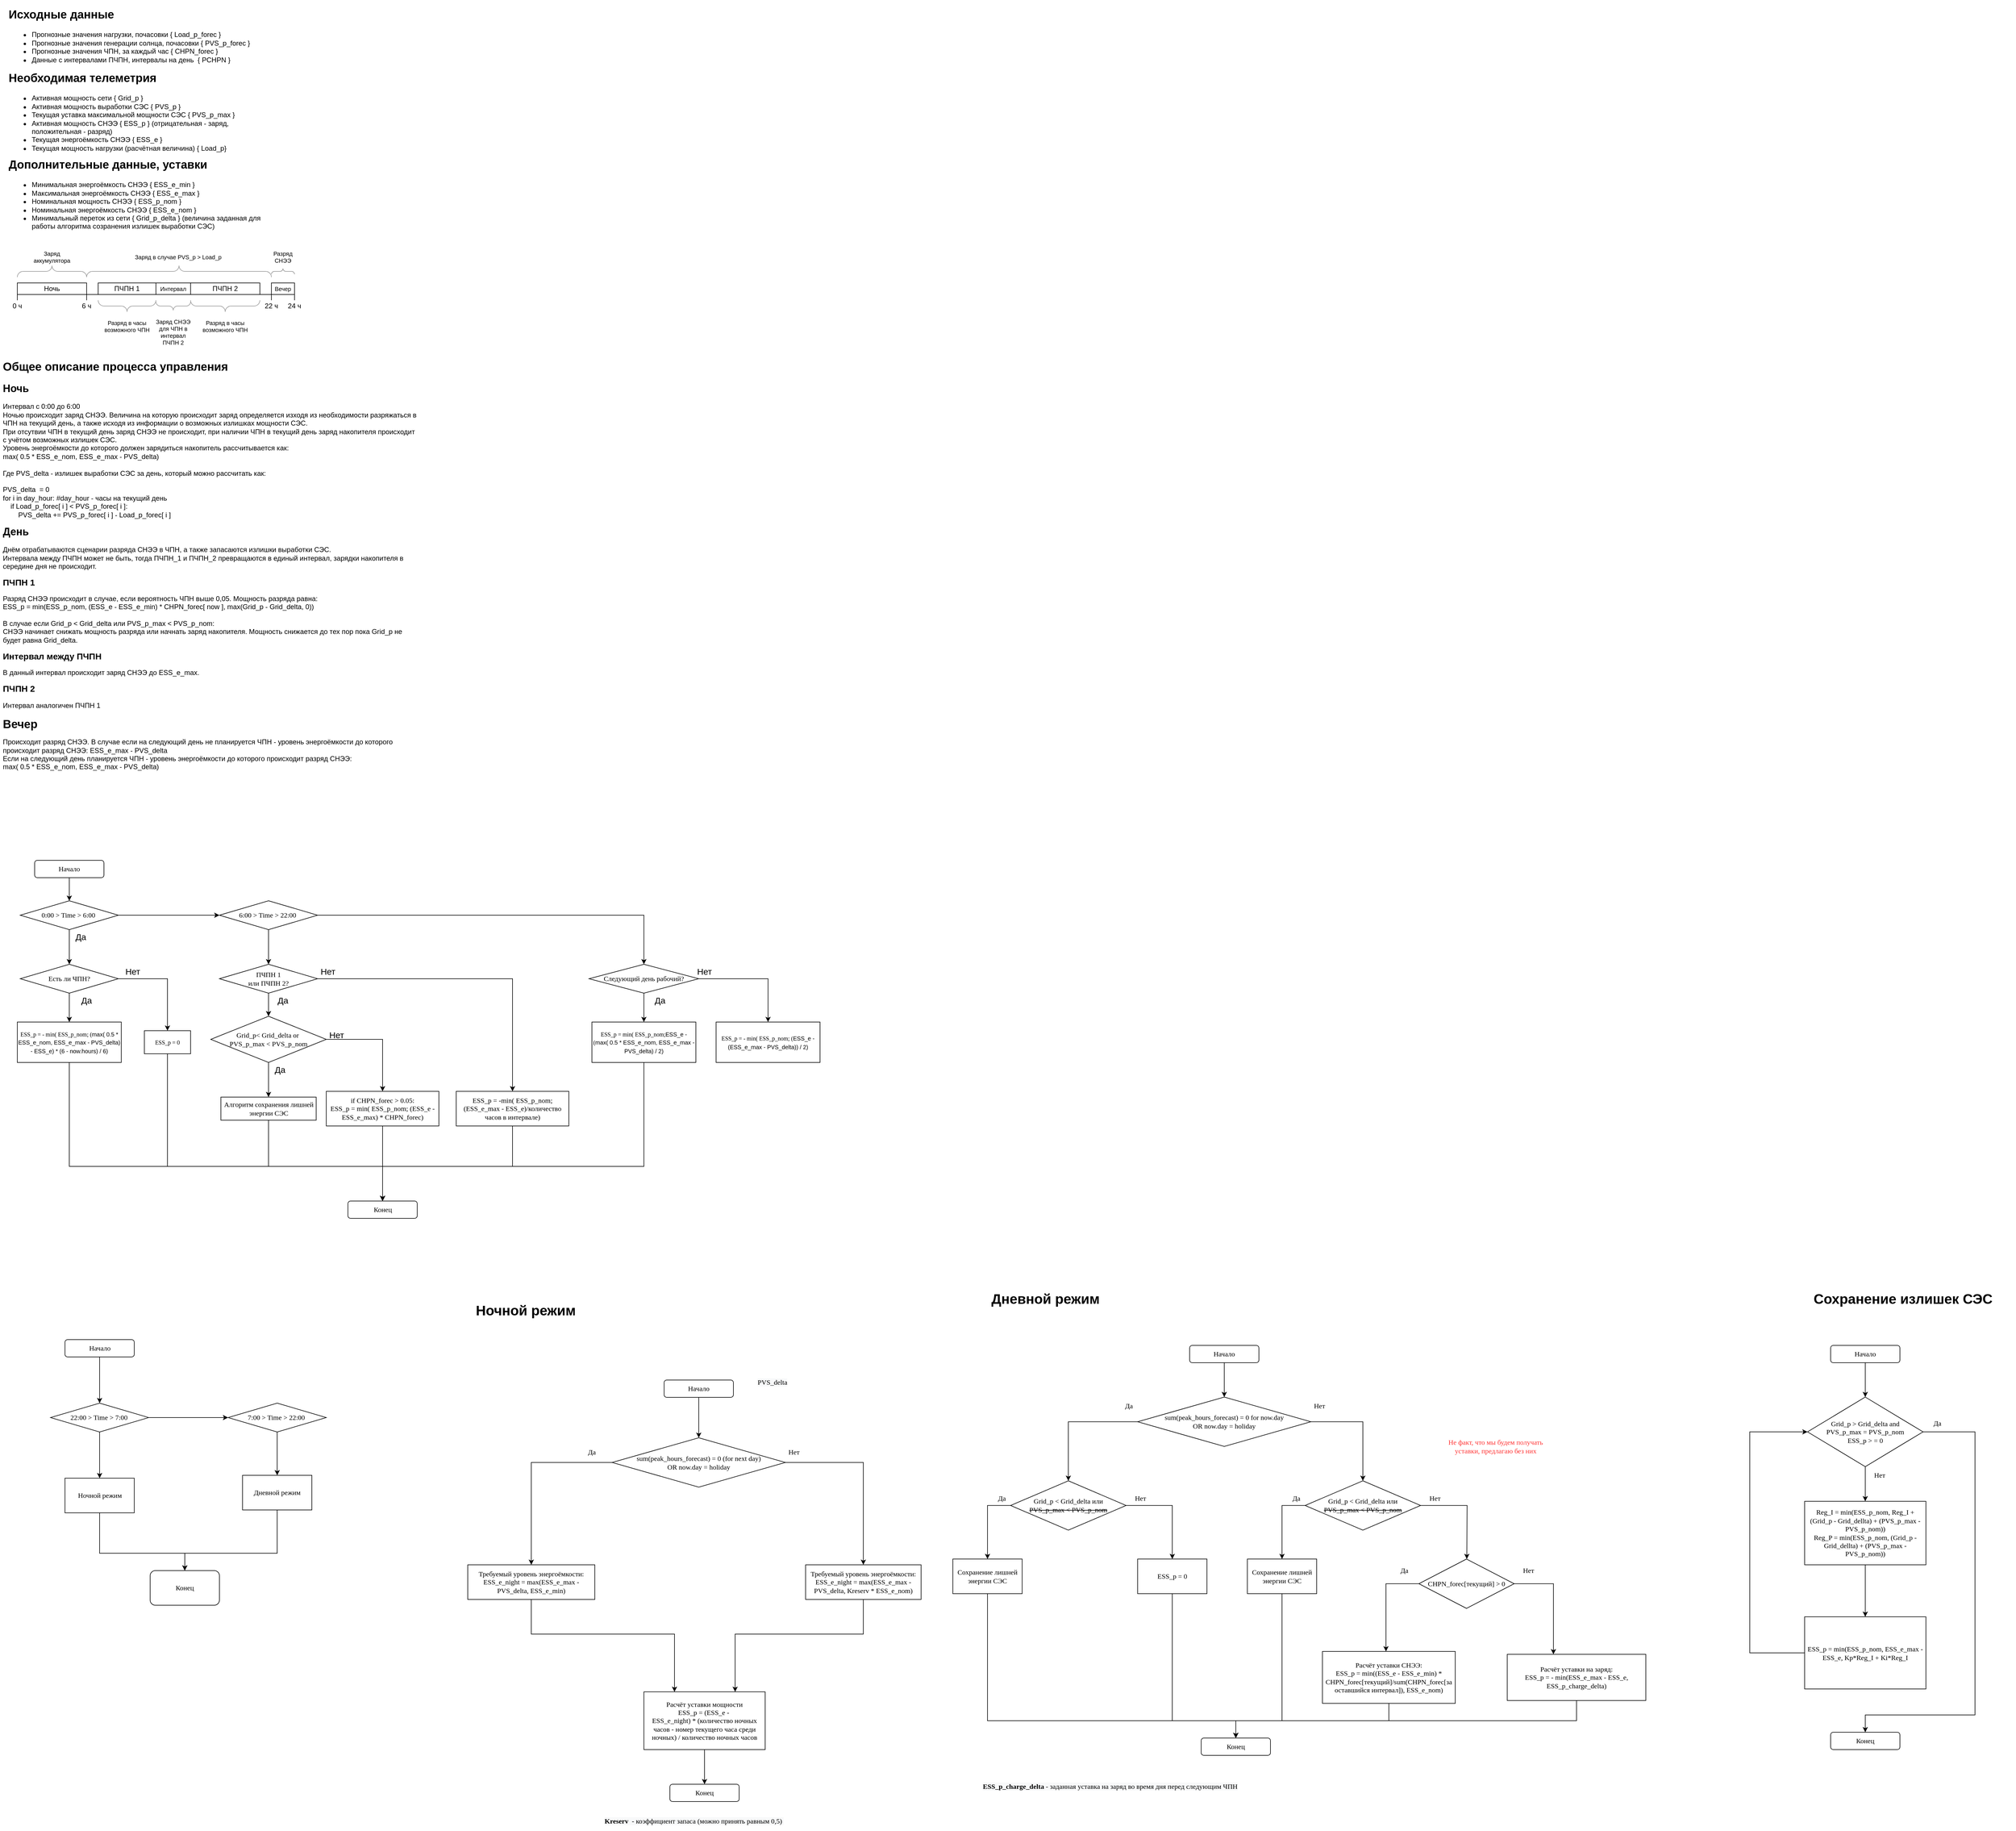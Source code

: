 <mxfile version="18.0.2" type="github">
  <diagram id="1Huut0r_RO8K0pzw-l-r" name="Page-1">
    <mxGraphModel dx="2844" dy="1410" grid="1" gridSize="10" guides="1" tooltips="1" connect="1" arrows="1" fold="1" page="1" pageScale="1" pageWidth="850" pageHeight="1100" math="0" shadow="0">
      <root>
        <mxCell id="0" />
        <mxCell id="1" parent="0" />
        <mxCell id="PrErrTt0o9ltIrJQnfnP-1" value="" style="endArrow=none;html=1;rounded=0;" parent="1" edge="1">
          <mxGeometry width="50" height="50" relative="1" as="geometry">
            <mxPoint x="100" y="540" as="sourcePoint" />
            <mxPoint x="580" y="540" as="targetPoint" />
          </mxGeometry>
        </mxCell>
        <mxCell id="PrErrTt0o9ltIrJQnfnP-2" value="" style="endArrow=none;html=1;rounded=0;" parent="1" edge="1">
          <mxGeometry width="50" height="50" relative="1" as="geometry">
            <mxPoint x="100" y="550" as="sourcePoint" />
            <mxPoint x="100" y="530" as="targetPoint" />
          </mxGeometry>
        </mxCell>
        <mxCell id="PrErrTt0o9ltIrJQnfnP-7" value="" style="endArrow=none;html=1;rounded=0;" parent="1" edge="1">
          <mxGeometry width="50" height="50" relative="1" as="geometry">
            <mxPoint x="580" y="550" as="sourcePoint" />
            <mxPoint x="580" y="530" as="targetPoint" />
          </mxGeometry>
        </mxCell>
        <mxCell id="PrErrTt0o9ltIrJQnfnP-8" value="Ночь" style="rounded=0;whiteSpace=wrap;html=1;" parent="1" vertex="1">
          <mxGeometry x="100" y="520" width="120" height="20" as="geometry" />
        </mxCell>
        <mxCell id="PrErrTt0o9ltIrJQnfnP-9" value="ПЧПН 1" style="rounded=0;whiteSpace=wrap;html=1;" parent="1" vertex="1">
          <mxGeometry x="240" y="520" width="100" height="20" as="geometry" />
        </mxCell>
        <mxCell id="PrErrTt0o9ltIrJQnfnP-10" value="&lt;font style=&quot;font-size: 10px&quot;&gt;Интервал&lt;/font&gt;" style="rounded=0;whiteSpace=wrap;html=1;" parent="1" vertex="1">
          <mxGeometry x="340" y="520" width="60" height="20" as="geometry" />
        </mxCell>
        <mxCell id="PrErrTt0o9ltIrJQnfnP-11" value="&lt;font style=&quot;font-size: 10px&quot;&gt;Вечер&lt;/font&gt;" style="rounded=0;whiteSpace=wrap;html=1;" parent="1" vertex="1">
          <mxGeometry x="540" y="520" width="40" height="20" as="geometry" />
        </mxCell>
        <mxCell id="PrErrTt0o9ltIrJQnfnP-12" value="ПЧПН 2" style="rounded=0;whiteSpace=wrap;html=1;" parent="1" vertex="1">
          <mxGeometry x="400" y="520" width="120" height="20" as="geometry" />
        </mxCell>
        <mxCell id="PrErrTt0o9ltIrJQnfnP-14" value="" style="endArrow=none;html=1;rounded=0;entryX=1;entryY=0;entryDx=0;entryDy=0;" parent="1" target="PrErrTt0o9ltIrJQnfnP-8" edge="1">
          <mxGeometry width="50" height="50" relative="1" as="geometry">
            <mxPoint x="220" y="550" as="sourcePoint" />
            <mxPoint x="250" y="540" as="targetPoint" />
          </mxGeometry>
        </mxCell>
        <mxCell id="PrErrTt0o9ltIrJQnfnP-16" value="" style="endArrow=none;html=1;rounded=0;entryX=0;entryY=0;entryDx=0;entryDy=0;" parent="1" target="PrErrTt0o9ltIrJQnfnP-11" edge="1">
          <mxGeometry width="50" height="50" relative="1" as="geometry">
            <mxPoint x="540" y="550" as="sourcePoint" />
            <mxPoint x="570" y="540" as="targetPoint" />
          </mxGeometry>
        </mxCell>
        <mxCell id="PrErrTt0o9ltIrJQnfnP-17" value="0 ч" style="text;html=1;strokeColor=none;fillColor=none;align=center;verticalAlign=middle;whiteSpace=wrap;rounded=0;" parent="1" vertex="1">
          <mxGeometry x="90" y="550" width="20" height="20" as="geometry" />
        </mxCell>
        <mxCell id="PrErrTt0o9ltIrJQnfnP-18" value="6 ч" style="text;html=1;strokeColor=none;fillColor=none;align=center;verticalAlign=middle;whiteSpace=wrap;rounded=0;" parent="1" vertex="1">
          <mxGeometry x="210" y="550" width="20" height="20" as="geometry" />
        </mxCell>
        <mxCell id="PrErrTt0o9ltIrJQnfnP-19" value="22 ч" style="text;html=1;strokeColor=none;fillColor=none;align=center;verticalAlign=middle;whiteSpace=wrap;rounded=0;" parent="1" vertex="1">
          <mxGeometry x="520" y="550" width="40" height="20" as="geometry" />
        </mxCell>
        <mxCell id="PrErrTt0o9ltIrJQnfnP-20" value="24 ч" style="text;html=1;strokeColor=none;fillColor=none;align=center;verticalAlign=middle;whiteSpace=wrap;rounded=0;" parent="1" vertex="1">
          <mxGeometry x="560" y="550" width="40" height="20" as="geometry" />
        </mxCell>
        <mxCell id="PrErrTt0o9ltIrJQnfnP-24" value="" style="verticalLabelPosition=bottom;shadow=0;dashed=0;align=center;html=1;verticalAlign=top;strokeWidth=1;shape=mxgraph.mockup.markup.curlyBrace;strokeColor=#999999;fontSize=10;" parent="1" vertex="1">
          <mxGeometry x="100" y="490" width="120" height="20" as="geometry" />
        </mxCell>
        <mxCell id="PrErrTt0o9ltIrJQnfnP-25" value="" style="verticalLabelPosition=bottom;shadow=0;dashed=0;align=center;html=1;verticalAlign=top;strokeWidth=1;shape=mxgraph.mockup.markup.curlyBrace;strokeColor=#999999;fontSize=10;" parent="1" vertex="1">
          <mxGeometry x="220" y="490" width="320" height="20" as="geometry" />
        </mxCell>
        <mxCell id="PrErrTt0o9ltIrJQnfnP-26" value="" style="verticalLabelPosition=bottom;shadow=0;dashed=0;align=center;html=1;verticalAlign=top;strokeWidth=1;shape=mxgraph.mockup.markup.curlyBrace;strokeColor=#999999;fontSize=10;" parent="1" vertex="1">
          <mxGeometry x="540" y="490" width="40" height="20" as="geometry" />
        </mxCell>
        <mxCell id="PrErrTt0o9ltIrJQnfnP-27" value="" style="verticalLabelPosition=bottom;shadow=0;dashed=0;align=center;html=1;verticalAlign=top;strokeWidth=1;shape=mxgraph.mockup.markup.curlyBrace;strokeColor=#999999;fontSize=10;rotation=-180;" parent="1" vertex="1">
          <mxGeometry x="240" y="550" width="100" height="20" as="geometry" />
        </mxCell>
        <mxCell id="PrErrTt0o9ltIrJQnfnP-28" value="" style="verticalLabelPosition=bottom;shadow=0;dashed=0;align=center;html=1;verticalAlign=top;strokeWidth=1;shape=mxgraph.mockup.markup.curlyBrace;strokeColor=#999999;fontSize=10;rotation=-180;" parent="1" vertex="1">
          <mxGeometry x="340" y="550" width="60" height="20" as="geometry" />
        </mxCell>
        <mxCell id="PrErrTt0o9ltIrJQnfnP-29" value="" style="verticalLabelPosition=bottom;shadow=0;dashed=0;align=center;html=1;verticalAlign=top;strokeWidth=1;shape=mxgraph.mockup.markup.curlyBrace;strokeColor=#999999;fontSize=10;rotation=-180;" parent="1" vertex="1">
          <mxGeometry x="400" y="550" width="120" height="20" as="geometry" />
        </mxCell>
        <mxCell id="PrErrTt0o9ltIrJQnfnP-30" value="Заряд аккумулятора" style="text;html=1;strokeColor=none;fillColor=none;align=center;verticalAlign=middle;whiteSpace=wrap;rounded=0;fontSize=10;" parent="1" vertex="1">
          <mxGeometry x="130" y="460" width="60" height="30" as="geometry" />
        </mxCell>
        <mxCell id="PrErrTt0o9ltIrJQnfnP-31" value="Заряд в случае PVS_p &amp;gt; Load_p&amp;nbsp;" style="text;html=1;strokeColor=none;fillColor=none;align=center;verticalAlign=middle;whiteSpace=wrap;rounded=0;fontSize=10;" parent="1" vertex="1">
          <mxGeometry x="280" y="460" width="200" height="30" as="geometry" />
        </mxCell>
        <mxCell id="PrErrTt0o9ltIrJQnfnP-32" value="Разряд СНЭЭ" style="text;html=1;strokeColor=none;fillColor=none;align=center;verticalAlign=middle;whiteSpace=wrap;rounded=0;fontSize=10;" parent="1" vertex="1">
          <mxGeometry x="530" y="460" width="60" height="30" as="geometry" />
        </mxCell>
        <mxCell id="PrErrTt0o9ltIrJQnfnP-33" value="Разряд в часы возможного ЧПН" style="text;html=1;strokeColor=none;fillColor=none;align=center;verticalAlign=middle;whiteSpace=wrap;rounded=0;fontSize=10;" parent="1" vertex="1">
          <mxGeometry x="245" y="580" width="90" height="30" as="geometry" />
        </mxCell>
        <mxCell id="PrErrTt0o9ltIrJQnfnP-34" value="Заряд СНЭЭ для ЧПН в интервал ПЧПН 2" style="text;html=1;strokeColor=none;fillColor=none;align=center;verticalAlign=middle;whiteSpace=wrap;rounded=0;fontSize=10;" parent="1" vertex="1">
          <mxGeometry x="335" y="590" width="70" height="30" as="geometry" />
        </mxCell>
        <mxCell id="PrErrTt0o9ltIrJQnfnP-35" value="Разряд в часы возможного ЧПН" style="text;html=1;strokeColor=none;fillColor=none;align=center;verticalAlign=middle;whiteSpace=wrap;rounded=0;fontSize=10;" parent="1" vertex="1">
          <mxGeometry x="415" y="580" width="90" height="30" as="geometry" />
        </mxCell>
        <mxCell id="PrErrTt0o9ltIrJQnfnP-53" value="" style="edgeStyle=orthogonalEdgeStyle;rounded=0;orthogonalLoop=1;jettySize=auto;html=1;fontSize=20;" parent="1" source="PrErrTt0o9ltIrJQnfnP-36" target="PrErrTt0o9ltIrJQnfnP-51" edge="1">
          <mxGeometry relative="1" as="geometry" />
        </mxCell>
        <mxCell id="PrErrTt0o9ltIrJQnfnP-36" value="Начало" style="rounded=1;whiteSpace=wrap;html=1;fontFamily=Times New Roman;" parent="1" vertex="1">
          <mxGeometry x="130" y="1520" width="120" height="30" as="geometry" />
        </mxCell>
        <mxCell id="PrErrTt0o9ltIrJQnfnP-37" value="&lt;h1&gt;Исходные данные&lt;/h1&gt;&lt;p style=&quot;font-size: 16px&quot;&gt;&lt;/p&gt;&lt;ul style=&quot;font-size: 12px&quot;&gt;&lt;li&gt;Прогнозные значения нагрузки, почасовки { Load_p_forec }&lt;/li&gt;&lt;li&gt;Прогнозные значения генерации солнца, почасовки { PVS_p_forec }&lt;/li&gt;&lt;li&gt;Прогнозные значения ЧПН, за каждый час { CHPN_forec }&lt;/li&gt;&lt;li&gt;Данные c интервалами ПЧПН, интервалы на день&amp;nbsp; { PCHPN }&lt;/li&gt;&lt;/ul&gt;&lt;p&gt;&lt;/p&gt;" style="text;html=1;strokeColor=none;fillColor=none;spacing=5;spacingTop=-20;whiteSpace=wrap;overflow=hidden;rounded=0;fontSize=10;" parent="1" vertex="1">
          <mxGeometry x="80" y="40" width="660" height="110" as="geometry" />
        </mxCell>
        <mxCell id="PrErrTt0o9ltIrJQnfnP-38" value="&lt;h1&gt;Необходимая телеметрия&lt;/h1&gt;&lt;p style=&quot;font-size: 16px&quot;&gt;&lt;/p&gt;&lt;ul style=&quot;font-size: 12px&quot;&gt;&lt;li&gt;Активная мощность сети { Grid_p }&lt;/li&gt;&lt;li&gt;Активная мощность выработки СЭС { PVS_p }&lt;/li&gt;&lt;li&gt;Текущая уставка максимальной мощности СЭС { PVS_p_max }&lt;/li&gt;&lt;li&gt;Активная мощность СНЭЭ { ESS_p } (отрицательная - заряд, положительная - разряд)&lt;/li&gt;&lt;li&gt;Текущая энергоёмкость СНЭЭ { ESS_e }&lt;/li&gt;&lt;li&gt;Текущая мощность нагрузки (расчётная величина) { Load_p}&lt;/li&gt;&lt;/ul&gt;&lt;p&gt;&lt;/p&gt;" style="text;html=1;strokeColor=none;fillColor=none;spacing=5;spacingTop=-20;whiteSpace=wrap;overflow=hidden;rounded=0;fontSize=10;" parent="1" vertex="1">
          <mxGeometry x="80" y="150" width="455" height="150" as="geometry" />
        </mxCell>
        <mxCell id="PrErrTt0o9ltIrJQnfnP-39" value="&lt;h1&gt;Дополнительные данные, уставки&lt;/h1&gt;&lt;p style=&quot;font-size: 16px&quot;&gt;&lt;/p&gt;&lt;ul style=&quot;font-size: 12px&quot;&gt;&lt;li&gt;Минимальная энергоёмкость СНЭЭ { ESS_e_min }&lt;/li&gt;&lt;li&gt;Максимальная энергоёмкость СНЭЭ { ESS_e_max }&lt;/li&gt;&lt;li&gt;Номинальная мощность СНЭЭ { ESS_p_nom }&lt;/li&gt;&lt;li&gt;Номинальная энергоёмкость СНЭЭ { ESS_e_nom }&lt;/li&gt;&lt;li&gt;Минимальный переток из сети { Grid_p_delta } (величина заданная для работы алгоритма созранения излишек выработки СЭС)&lt;/li&gt;&lt;/ul&gt;&lt;p&gt;&lt;/p&gt;" style="text;html=1;strokeColor=none;fillColor=none;spacing=5;spacingTop=-20;whiteSpace=wrap;overflow=hidden;rounded=0;fontSize=10;" parent="1" vertex="1">
          <mxGeometry x="80" y="300" width="455" height="130" as="geometry" />
        </mxCell>
        <mxCell id="PrErrTt0o9ltIrJQnfnP-40" value="&lt;h1&gt;Общее описание процесса управления&amp;nbsp;&lt;/h1&gt;&lt;p style=&quot;font-size: 16px&quot;&gt;&lt;/p&gt;&lt;h2&gt;&lt;b&gt;&lt;font style=&quot;font-size: 18px&quot;&gt;Ночь&lt;/font&gt;&lt;/b&gt;&lt;/h2&gt;&lt;span style=&quot;font-size: 12px&quot;&gt;Интервал с 0:00 до 6:00&lt;br&gt;Ночью происходит заряд СНЭЭ. Величина на которую происходит заряд определяется изходя из необходимости разряжаться в ЧПН на текущий день, а также исходя из информации о возможных излишках мощности СЭС.&amp;nbsp;&lt;br&gt;При отсутвии ЧПН в текущий день заряд СНЭЭ не происходит, при наличии ЧПН в текущий день заряд накопителя происходит с учётом возможных излишек СЭС.&lt;br&gt;Уровень энергоёмкости до которого должен зарядиться накопитель рассчитывается как:&lt;br&gt;max( 0.5 * ESS_e_nom, ESS_e_max - PVS_delta)&lt;br&gt;&lt;br&gt;Где&amp;nbsp;&lt;/span&gt;&lt;span style=&quot;font-size: 12px&quot;&gt;PVS_delta - излишек выработки СЭС за день, который можно рассчитать как:&lt;br&gt;&lt;/span&gt;&lt;span style=&quot;font-size: 12px&quot;&gt;&lt;br&gt;&lt;/span&gt;&lt;span style=&quot;font-size: 12px&quot;&gt;PVS_delta&amp;nbsp; = 0&lt;/span&gt;&lt;span style=&quot;font-size: 12px&quot;&gt;&lt;br&gt;for i in day_hour: &lt;span&gt; &lt;/span&gt;&lt;span&gt; &lt;/span&gt;#&lt;/span&gt;&lt;span style=&quot;font-size: 12px&quot;&gt;day_hour - часы на текущий день&lt;/span&gt;&lt;span style=&quot;font-size: 12px&quot;&gt;&lt;br&gt;&lt;span&gt;&lt;/span&gt;&lt;span&gt;&lt;/span&gt;&amp;nbsp; &amp;nbsp; if Load_p_forec[ i ] &amp;lt; PVS_p_forec[ i ]:&lt;br&gt;&lt;span&gt;&lt;/span&gt;&lt;span&gt;&lt;/span&gt;&amp;nbsp; &amp;nbsp; &amp;nbsp; &amp;nbsp; PVS_delta +=&amp;nbsp;&lt;/span&gt;&lt;span style=&quot;font-size: 12px&quot;&gt;PVS_p_forec[ i ] -&amp;nbsp;&lt;/span&gt;&lt;span style=&quot;font-size: 12px&quot;&gt;Load_p_forec[ i ]&lt;/span&gt;&lt;span style=&quot;font-size: 12px&quot;&gt;&lt;br&gt;&lt;/span&gt;&lt;h2&gt;&lt;font style=&quot;font-size: 18px&quot;&gt;День&lt;/font&gt;&lt;/h2&gt;&lt;span style=&quot;font-size: 12px&quot;&gt;Днём отрабатываются сценарии разряда СНЭЭ в ЧПН, а также запасаются излишки выработки СЭС.&lt;/span&gt;&lt;br&gt;&lt;span style=&quot;font-size: 12px&quot;&gt;Интервала между ПЧПН может не быть, тогда ПЧПН_1 и ПЧПН_2 превращаются в единый интервал, зарядки накопителя в середине дня не происходит.&amp;nbsp;&lt;/span&gt;&lt;br&gt;&lt;h3&gt;&lt;font style=&quot;font-size: 15px&quot;&gt;ПЧПН 1&lt;/font&gt;&lt;/h3&gt;&lt;span style=&quot;font-size: 12px&quot;&gt;Разряд СНЭЭ происходит в случае, если вероятность ЧПН выше 0,05. Мощность разряда равна:&lt;br&gt;ESS_p = min(ESS_p_nom, (ESS_e - ESS_e_min) * CHPN_forec[ now ], max(Grid_p - Grid_delta, 0))&lt;br&gt;&lt;br&gt;В случае если Grid_p &amp;lt; Grid_delta или PVS_p_max &amp;lt; PVS_p_nom:&lt;br&gt;СНЭЭ начинает снижать мощность разряда или начнать заряд накопителя. Мощность снижается до тех пор пока Grid_p не будет равна Grid_delta.&lt;br&gt;&lt;/span&gt;&lt;h3&gt;&lt;font style=&quot;font-size: 15px&quot;&gt;Интервал между ПЧПН&lt;/font&gt;&lt;/h3&gt;&lt;span style=&quot;font-size: 12px&quot;&gt;В данный интервал происходит заряд СНЭЭ до ESS_e_max.&lt;br&gt;&lt;/span&gt;&lt;h2&gt;&lt;font style=&quot;font-size: 15px&quot;&gt;ПЧПН 2&lt;/font&gt;&lt;/h2&gt;&lt;span style=&quot;font-size: 12px&quot;&gt;Интервал аналогичен ПЧПН 1&lt;br&gt;&lt;/span&gt;&lt;h2&gt;&lt;font style=&quot;font-size: 20px&quot;&gt;Вечер&lt;/font&gt;&lt;/h2&gt;&lt;span style=&quot;font-size: 12px&quot;&gt;Происходит разряд СНЭЭ. В случае если на следующий день не планируется ЧПН - уровень энергоёмкости до которого происходит разряд СНЭЭ:&amp;nbsp;&lt;/span&gt;&lt;span style=&quot;font-size: 12px&quot;&gt;ESS_e_max - PVS_delta&lt;br&gt;&lt;/span&gt;&lt;span style=&quot;font-size: 12px&quot;&gt;Если на следующий день планируется ЧПН - уровень энергоёмкости до которого происходит разряд СНЭЭ:&lt;br&gt;&lt;/span&gt;&lt;span style=&quot;font-size: 12px&quot;&gt;max( 0.5 * ESS_e_nom, ESS_e_max - PVS_delta)&lt;/span&gt;&lt;span style=&quot;font-size: 12px&quot;&gt;&lt;br&gt;&lt;br&gt;&lt;br&gt;&lt;br&gt;&lt;br&gt;&lt;/span&gt;&lt;p&gt;&lt;/p&gt;" style="text;html=1;strokeColor=none;fillColor=none;spacing=5;spacingTop=-20;whiteSpace=wrap;overflow=hidden;rounded=0;fontSize=10;" parent="1" vertex="1">
          <mxGeometry x="70" y="650" width="730" height="810" as="geometry" />
        </mxCell>
        <mxCell id="PrErrTt0o9ltIrJQnfnP-54" value="" style="edgeStyle=orthogonalEdgeStyle;rounded=0;orthogonalLoop=1;jettySize=auto;html=1;fontSize=20;" parent="1" source="PrErrTt0o9ltIrJQnfnP-51" target="PrErrTt0o9ltIrJQnfnP-52" edge="1">
          <mxGeometry relative="1" as="geometry" />
        </mxCell>
        <mxCell id="PrErrTt0o9ltIrJQnfnP-65" value="" style="edgeStyle=orthogonalEdgeStyle;rounded=0;orthogonalLoop=1;jettySize=auto;html=1;fontSize=10;" parent="1" source="PrErrTt0o9ltIrJQnfnP-51" target="PrErrTt0o9ltIrJQnfnP-64" edge="1">
          <mxGeometry relative="1" as="geometry" />
        </mxCell>
        <mxCell id="PrErrTt0o9ltIrJQnfnP-51" value="&lt;span style=&quot;text-align: left&quot;&gt;0:00 &amp;gt; Time &amp;gt; 6:00&amp;nbsp;&lt;/span&gt;" style="rhombus;whiteSpace=wrap;html=1;fontFamily=Times New Roman;" parent="1" vertex="1">
          <mxGeometry x="105" y="1590" width="170" height="50" as="geometry" />
        </mxCell>
        <mxCell id="PrErrTt0o9ltIrJQnfnP-57" value="" style="edgeStyle=orthogonalEdgeStyle;rounded=0;orthogonalLoop=1;jettySize=auto;html=1;fontSize=10;" parent="1" source="PrErrTt0o9ltIrJQnfnP-52" target="PrErrTt0o9ltIrJQnfnP-56" edge="1">
          <mxGeometry relative="1" as="geometry" />
        </mxCell>
        <mxCell id="PrErrTt0o9ltIrJQnfnP-61" value="" style="edgeStyle=orthogonalEdgeStyle;rounded=0;orthogonalLoop=1;jettySize=auto;html=1;fontSize=10;entryX=0.5;entryY=0;entryDx=0;entryDy=0;" parent="1" source="PrErrTt0o9ltIrJQnfnP-52" target="PrErrTt0o9ltIrJQnfnP-59" edge="1">
          <mxGeometry relative="1" as="geometry">
            <mxPoint x="355" y="1725" as="targetPoint" />
          </mxGeometry>
        </mxCell>
        <mxCell id="PrErrTt0o9ltIrJQnfnP-52" value="&lt;div style=&quot;text-align: left&quot;&gt;Есть ли ЧПН?&lt;/div&gt;" style="rhombus;whiteSpace=wrap;html=1;fontFamily=Times New Roman;" parent="1" vertex="1">
          <mxGeometry x="105" y="1700" width="170" height="50" as="geometry" />
        </mxCell>
        <mxCell id="PrErrTt0o9ltIrJQnfnP-55" value="&lt;font style=&quot;font-size: 15px&quot;&gt;Да&lt;/font&gt;" style="text;html=1;strokeColor=none;fillColor=none;align=center;verticalAlign=middle;whiteSpace=wrap;rounded=0;fontSize=20;" parent="1" vertex="1">
          <mxGeometry x="190" y="1640" width="40" height="20" as="geometry" />
        </mxCell>
        <mxCell id="PrErrTt0o9ltIrJQnfnP-101" style="edgeStyle=orthogonalEdgeStyle;rounded=0;orthogonalLoop=1;jettySize=auto;html=1;entryX=0.5;entryY=0;entryDx=0;entryDy=0;fontSize=10;" parent="1" source="PrErrTt0o9ltIrJQnfnP-56" target="PrErrTt0o9ltIrJQnfnP-95" edge="1">
          <mxGeometry relative="1" as="geometry">
            <Array as="points">
              <mxPoint x="190" y="2050" />
              <mxPoint x="732" y="2050" />
            </Array>
          </mxGeometry>
        </mxCell>
        <mxCell id="PrErrTt0o9ltIrJQnfnP-56" value="&lt;font style=&quot;font-size: 10px&quot;&gt;ESS_p = - min( ESS_p_nom; (&lt;span style=&quot;font-family: &amp;#34;helvetica&amp;#34; ; text-align: left&quot;&gt;max( 0.5 * ESS_e_nom, ESS_e_max - PVS_delta) - ESS_e) * (6 - now.hours) / 6)&lt;/span&gt;&lt;/font&gt;" style="whiteSpace=wrap;html=1;fontFamily=Times New Roman;" parent="1" vertex="1">
          <mxGeometry x="100" y="1800" width="180" height="70" as="geometry" />
        </mxCell>
        <mxCell id="PrErrTt0o9ltIrJQnfnP-58" value="&lt;font style=&quot;font-size: 15px&quot;&gt;Да&lt;/font&gt;" style="text;html=1;strokeColor=none;fillColor=none;align=center;verticalAlign=middle;whiteSpace=wrap;rounded=0;fontSize=20;" parent="1" vertex="1">
          <mxGeometry x="200" y="1750" width="40" height="20" as="geometry" />
        </mxCell>
        <mxCell id="PrErrTt0o9ltIrJQnfnP-100" style="edgeStyle=orthogonalEdgeStyle;rounded=0;orthogonalLoop=1;jettySize=auto;html=1;entryX=0.5;entryY=0;entryDx=0;entryDy=0;fontSize=10;" parent="1" source="PrErrTt0o9ltIrJQnfnP-59" target="PrErrTt0o9ltIrJQnfnP-95" edge="1">
          <mxGeometry relative="1" as="geometry">
            <Array as="points">
              <mxPoint x="360" y="2050" />
              <mxPoint x="732" y="2050" />
            </Array>
          </mxGeometry>
        </mxCell>
        <mxCell id="PrErrTt0o9ltIrJQnfnP-59" value="&lt;span style=&quot;font-size: 10px&quot;&gt;ESS_p = 0&lt;/span&gt;" style="whiteSpace=wrap;html=1;fontFamily=Times New Roman;" parent="1" vertex="1">
          <mxGeometry x="320" y="1815" width="80" height="40" as="geometry" />
        </mxCell>
        <mxCell id="PrErrTt0o9ltIrJQnfnP-62" value="&lt;span style=&quot;font-size: 15px&quot;&gt;Нет&lt;/span&gt;" style="text;html=1;strokeColor=none;fillColor=none;align=center;verticalAlign=middle;whiteSpace=wrap;rounded=0;fontSize=20;" parent="1" vertex="1">
          <mxGeometry x="280" y="1700" width="40" height="20" as="geometry" />
        </mxCell>
        <mxCell id="PrErrTt0o9ltIrJQnfnP-67" value="" style="edgeStyle=orthogonalEdgeStyle;rounded=0;orthogonalLoop=1;jettySize=auto;html=1;fontSize=10;" parent="1" source="PrErrTt0o9ltIrJQnfnP-64" target="PrErrTt0o9ltIrJQnfnP-66" edge="1">
          <mxGeometry relative="1" as="geometry" />
        </mxCell>
        <mxCell id="PrErrTt0o9ltIrJQnfnP-87" value="" style="edgeStyle=orthogonalEdgeStyle;rounded=0;orthogonalLoop=1;jettySize=auto;html=1;fontSize=10;entryX=0.5;entryY=0;entryDx=0;entryDy=0;" parent="1" source="PrErrTt0o9ltIrJQnfnP-64" target="PrErrTt0o9ltIrJQnfnP-88" edge="1">
          <mxGeometry relative="1" as="geometry">
            <mxPoint x="1100" y="1615" as="targetPoint" />
          </mxGeometry>
        </mxCell>
        <mxCell id="PrErrTt0o9ltIrJQnfnP-64" value="&lt;span style=&quot;text-align: left&quot;&gt;6:00 &amp;gt; Time &amp;gt; 22:00&amp;nbsp;&lt;/span&gt;" style="rhombus;whiteSpace=wrap;html=1;fontFamily=Times New Roman;" parent="1" vertex="1">
          <mxGeometry x="450" y="1590" width="170" height="50" as="geometry" />
        </mxCell>
        <mxCell id="PrErrTt0o9ltIrJQnfnP-71" value="" style="edgeStyle=orthogonalEdgeStyle;rounded=0;orthogonalLoop=1;jettySize=auto;html=1;fontSize=10;" parent="1" source="PrErrTt0o9ltIrJQnfnP-66" target="PrErrTt0o9ltIrJQnfnP-70" edge="1">
          <mxGeometry relative="1" as="geometry" />
        </mxCell>
        <mxCell id="PrErrTt0o9ltIrJQnfnP-85" value="" style="edgeStyle=orthogonalEdgeStyle;rounded=0;orthogonalLoop=1;jettySize=auto;html=1;fontSize=10;" parent="1" source="PrErrTt0o9ltIrJQnfnP-66" target="PrErrTt0o9ltIrJQnfnP-81" edge="1">
          <mxGeometry relative="1" as="geometry">
            <mxPoint x="725" y="1725" as="targetPoint" />
          </mxGeometry>
        </mxCell>
        <mxCell id="PrErrTt0o9ltIrJQnfnP-66" value="&lt;span style=&quot;text-align: left&quot;&gt;ПЧПН 1&lt;br&gt;или ПЧПН 2?&lt;br&gt;&lt;/span&gt;" style="rhombus;whiteSpace=wrap;html=1;fontFamily=Times New Roman;" parent="1" vertex="1">
          <mxGeometry x="450" y="1700" width="170" height="50" as="geometry" />
        </mxCell>
        <mxCell id="PrErrTt0o9ltIrJQnfnP-96" style="edgeStyle=orthogonalEdgeStyle;rounded=0;orthogonalLoop=1;jettySize=auto;html=1;entryX=0.5;entryY=0;entryDx=0;entryDy=0;fontSize=10;" parent="1" source="PrErrTt0o9ltIrJQnfnP-68" target="PrErrTt0o9ltIrJQnfnP-95" edge="1">
          <mxGeometry relative="1" as="geometry" />
        </mxCell>
        <mxCell id="PrErrTt0o9ltIrJQnfnP-68" value="if CHPN_forec &amp;gt; 0.05:&lt;br&gt;ESS_p = min( ESS_p_nom; (ESS_e - ESS_e_max) * CHPN_forec)" style="whiteSpace=wrap;html=1;fontFamily=Times New Roman;" parent="1" vertex="1">
          <mxGeometry x="635" y="1920" width="195" height="60" as="geometry" />
        </mxCell>
        <mxCell id="PrErrTt0o9ltIrJQnfnP-73" value="" style="edgeStyle=orthogonalEdgeStyle;rounded=0;orthogonalLoop=1;jettySize=auto;html=1;fontSize=10;" parent="1" source="PrErrTt0o9ltIrJQnfnP-70" target="PrErrTt0o9ltIrJQnfnP-72" edge="1">
          <mxGeometry relative="1" as="geometry" />
        </mxCell>
        <mxCell id="PrErrTt0o9ltIrJQnfnP-76" value="" style="edgeStyle=orthogonalEdgeStyle;rounded=0;orthogonalLoop=1;jettySize=auto;html=1;fontSize=10;entryX=0.5;entryY=0;entryDx=0;entryDy=0;" parent="1" source="PrErrTt0o9ltIrJQnfnP-70" target="PrErrTt0o9ltIrJQnfnP-68" edge="1">
          <mxGeometry relative="1" as="geometry">
            <mxPoint x="725" y="1830" as="targetPoint" />
            <Array as="points">
              <mxPoint x="733" y="1830" />
            </Array>
          </mxGeometry>
        </mxCell>
        <mxCell id="PrErrTt0o9ltIrJQnfnP-70" value="&lt;span style=&quot;text-align: left&quot;&gt;Grid_p&amp;lt; Grid_delta or&amp;nbsp;&lt;br&gt;PVS_p_max &amp;lt; PVS_p_nom&lt;br&gt;&lt;/span&gt;" style="rhombus;whiteSpace=wrap;html=1;fontFamily=Times New Roman;" parent="1" vertex="1">
          <mxGeometry x="435" y="1790" width="200" height="80" as="geometry" />
        </mxCell>
        <mxCell id="PrErrTt0o9ltIrJQnfnP-99" style="edgeStyle=orthogonalEdgeStyle;rounded=0;orthogonalLoop=1;jettySize=auto;html=1;entryX=0.5;entryY=0;entryDx=0;entryDy=0;fontSize=10;" parent="1" source="PrErrTt0o9ltIrJQnfnP-72" target="PrErrTt0o9ltIrJQnfnP-95" edge="1">
          <mxGeometry relative="1" as="geometry">
            <Array as="points">
              <mxPoint x="535" y="2050" />
              <mxPoint x="732" y="2050" />
            </Array>
          </mxGeometry>
        </mxCell>
        <mxCell id="PrErrTt0o9ltIrJQnfnP-72" value="Алгоритм сохранения лишней энергии СЭС" style="whiteSpace=wrap;html=1;fontFamily=Times New Roman;" parent="1" vertex="1">
          <mxGeometry x="452.5" y="1930" width="165" height="40" as="geometry" />
        </mxCell>
        <mxCell id="PrErrTt0o9ltIrJQnfnP-77" value="&lt;span style=&quot;font-size: 15px&quot;&gt;Нет&lt;/span&gt;" style="text;html=1;strokeColor=none;fillColor=none;align=center;verticalAlign=middle;whiteSpace=wrap;rounded=0;fontSize=20;" parent="1" vertex="1">
          <mxGeometry x="632.5" y="1810" width="40" height="20" as="geometry" />
        </mxCell>
        <mxCell id="PrErrTt0o9ltIrJQnfnP-78" value="&lt;font style=&quot;font-size: 15px&quot;&gt;Да&lt;/font&gt;" style="text;html=1;strokeColor=none;fillColor=none;align=center;verticalAlign=middle;whiteSpace=wrap;rounded=0;fontSize=20;" parent="1" vertex="1">
          <mxGeometry x="535" y="1870" width="40" height="20" as="geometry" />
        </mxCell>
        <mxCell id="PrErrTt0o9ltIrJQnfnP-97" style="edgeStyle=orthogonalEdgeStyle;rounded=0;orthogonalLoop=1;jettySize=auto;html=1;entryX=0.5;entryY=0;entryDx=0;entryDy=0;fontSize=10;" parent="1" source="PrErrTt0o9ltIrJQnfnP-81" target="PrErrTt0o9ltIrJQnfnP-95" edge="1">
          <mxGeometry relative="1" as="geometry">
            <Array as="points">
              <mxPoint x="958" y="2050" />
              <mxPoint x="732" y="2050" />
            </Array>
          </mxGeometry>
        </mxCell>
        <mxCell id="PrErrTt0o9ltIrJQnfnP-81" value="ESS_p = -min( ESS_p_nom; (ESS_e_max - ESS_e)/количество часов в интервале)" style="whiteSpace=wrap;html=1;fontFamily=Times New Roman;" parent="1" vertex="1">
          <mxGeometry x="860" y="1920" width="195" height="60" as="geometry" />
        </mxCell>
        <mxCell id="PrErrTt0o9ltIrJQnfnP-92" value="" style="edgeStyle=orthogonalEdgeStyle;rounded=0;orthogonalLoop=1;jettySize=auto;html=1;fontSize=10;" parent="1" source="PrErrTt0o9ltIrJQnfnP-88" target="PrErrTt0o9ltIrJQnfnP-90" edge="1">
          <mxGeometry relative="1" as="geometry" />
        </mxCell>
        <mxCell id="PrErrTt0o9ltIrJQnfnP-94" value="" style="edgeStyle=orthogonalEdgeStyle;rounded=0;orthogonalLoop=1;jettySize=auto;html=1;fontSize=10;entryX=0.5;entryY=0;entryDx=0;entryDy=0;" parent="1" source="PrErrTt0o9ltIrJQnfnP-88" target="PrErrTt0o9ltIrJQnfnP-91" edge="1">
          <mxGeometry relative="1" as="geometry">
            <mxPoint x="1350" y="1745" as="targetPoint" />
          </mxGeometry>
        </mxCell>
        <mxCell id="PrErrTt0o9ltIrJQnfnP-88" value="&lt;div style=&quot;text-align: left&quot;&gt;&lt;span&gt;Следующий день рабочий?&lt;/span&gt;&lt;/div&gt;" style="rhombus;whiteSpace=wrap;html=1;fontFamily=Times New Roman;" parent="1" vertex="1">
          <mxGeometry x="1090" y="1700" width="190" height="50" as="geometry" />
        </mxCell>
        <mxCell id="PrErrTt0o9ltIrJQnfnP-98" style="edgeStyle=orthogonalEdgeStyle;rounded=0;orthogonalLoop=1;jettySize=auto;html=1;entryX=0.5;entryY=0;entryDx=0;entryDy=0;fontSize=10;" parent="1" source="PrErrTt0o9ltIrJQnfnP-90" target="PrErrTt0o9ltIrJQnfnP-95" edge="1">
          <mxGeometry relative="1" as="geometry">
            <Array as="points">
              <mxPoint x="1185" y="2050" />
              <mxPoint x="732" y="2050" />
            </Array>
          </mxGeometry>
        </mxCell>
        <mxCell id="PrErrTt0o9ltIrJQnfnP-90" value="&lt;font style=&quot;font-size: 10px&quot;&gt;ESS_p = min( ESS_p_nom;&lt;span style=&quot;font-family: &amp;#34;helvetica&amp;#34; ; text-align: left&quot;&gt;ESS_e -&lt;/span&gt;&lt;br&gt;(&lt;span style=&quot;font-family: &amp;#34;helvetica&amp;#34; ; text-align: left&quot;&gt;max( 0.5 * ESS_e_nom, ESS_e_max - PVS_delta) / 2)&lt;/span&gt;&lt;/font&gt;" style="whiteSpace=wrap;html=1;fontFamily=Times New Roman;" parent="1" vertex="1">
          <mxGeometry x="1095" y="1800" width="180" height="70" as="geometry" />
        </mxCell>
        <mxCell id="PrErrTt0o9ltIrJQnfnP-91" value="&lt;font style=&quot;font-size: 10px&quot;&gt;ESS_p = - min( ESS_p_nom; (&lt;span style=&quot;font-family: &amp;#34;helvetica&amp;#34; ; text-align: left&quot;&gt;ESS_e - (&lt;/span&gt;&lt;span style=&quot;font-family: &amp;#34;helvetica&amp;#34; ; text-align: left&quot;&gt;ESS_e_max&amp;nbsp;-&amp;nbsp;&lt;/span&gt;&lt;span style=&quot;font-family: &amp;#34;helvetica&amp;#34; ; text-align: left&quot;&gt;PVS_delta&lt;/span&gt;&lt;span style=&quot;font-family: &amp;#34;helvetica&amp;#34; ; text-align: left&quot;&gt;)) / 2)&lt;/span&gt;&lt;span style=&quot;font-family: &amp;#34;helvetica&amp;#34; ; text-align: left&quot;&gt;&lt;br&gt;&lt;/span&gt;&lt;/font&gt;" style="whiteSpace=wrap;html=1;fontFamily=Times New Roman;" parent="1" vertex="1">
          <mxGeometry x="1310" y="1800" width="180" height="70" as="geometry" />
        </mxCell>
        <mxCell id="PrErrTt0o9ltIrJQnfnP-95" value="Конец" style="rounded=1;whiteSpace=wrap;html=1;fontFamily=Times New Roman;" parent="1" vertex="1">
          <mxGeometry x="672.5" y="2110" width="120" height="30" as="geometry" />
        </mxCell>
        <mxCell id="PrErrTt0o9ltIrJQnfnP-102" value="&lt;span style=&quot;font-size: 15px&quot;&gt;Нет&lt;/span&gt;" style="text;html=1;strokeColor=none;fillColor=none;align=center;verticalAlign=middle;whiteSpace=wrap;rounded=0;fontSize=20;" parent="1" vertex="1">
          <mxGeometry x="617.5" y="1700" width="40" height="20" as="geometry" />
        </mxCell>
        <mxCell id="PrErrTt0o9ltIrJQnfnP-103" value="&lt;font style=&quot;font-size: 15px&quot;&gt;Да&lt;/font&gt;" style="text;html=1;strokeColor=none;fillColor=none;align=center;verticalAlign=middle;whiteSpace=wrap;rounded=0;fontSize=20;" parent="1" vertex="1">
          <mxGeometry x="540" y="1750" width="40" height="20" as="geometry" />
        </mxCell>
        <mxCell id="PrErrTt0o9ltIrJQnfnP-104" value="&lt;span style=&quot;font-size: 15px&quot;&gt;Нет&lt;/span&gt;" style="text;html=1;strokeColor=none;fillColor=none;align=center;verticalAlign=middle;whiteSpace=wrap;rounded=0;fontSize=20;" parent="1" vertex="1">
          <mxGeometry x="1270" y="1700" width="40" height="20" as="geometry" />
        </mxCell>
        <mxCell id="PrErrTt0o9ltIrJQnfnP-105" value="&lt;font style=&quot;font-size: 15px&quot;&gt;Да&lt;/font&gt;" style="text;html=1;strokeColor=none;fillColor=none;align=center;verticalAlign=middle;whiteSpace=wrap;rounded=0;fontSize=20;" parent="1" vertex="1">
          <mxGeometry x="1192.5" y="1750" width="40" height="20" as="geometry" />
        </mxCell>
        <mxCell id="qGQCLS6fDusrFHRNjNb2-4" value="" style="edgeStyle=orthogonalEdgeStyle;rounded=0;orthogonalLoop=1;jettySize=auto;html=1;" parent="1" source="qGQCLS6fDusrFHRNjNb2-1" target="qGQCLS6fDusrFHRNjNb2-2" edge="1">
          <mxGeometry relative="1" as="geometry" />
        </mxCell>
        <mxCell id="qGQCLS6fDusrFHRNjNb2-1" value="Начало" style="rounded=1;whiteSpace=wrap;html=1;fontFamily=Times New Roman;" parent="1" vertex="1">
          <mxGeometry x="182.5" y="2350" width="120" height="30" as="geometry" />
        </mxCell>
        <mxCell id="qGQCLS6fDusrFHRNjNb2-6" value="" style="edgeStyle=orthogonalEdgeStyle;rounded=0;orthogonalLoop=1;jettySize=auto;html=1;entryX=0;entryY=0.5;entryDx=0;entryDy=0;" parent="1" source="qGQCLS6fDusrFHRNjNb2-2" target="qGQCLS6fDusrFHRNjNb2-3" edge="1">
          <mxGeometry relative="1" as="geometry">
            <mxPoint x="407.5" y="2485" as="targetPoint" />
          </mxGeometry>
        </mxCell>
        <mxCell id="qGQCLS6fDusrFHRNjNb2-8" value="" style="edgeStyle=orthogonalEdgeStyle;rounded=0;orthogonalLoop=1;jettySize=auto;html=1;" parent="1" source="qGQCLS6fDusrFHRNjNb2-2" target="qGQCLS6fDusrFHRNjNb2-7" edge="1">
          <mxGeometry relative="1" as="geometry" />
        </mxCell>
        <mxCell id="qGQCLS6fDusrFHRNjNb2-2" value="&lt;span style=&quot;text-align: left&quot;&gt;22:00 &amp;gt; Time &amp;gt; 7:00&amp;nbsp;&lt;/span&gt;" style="rhombus;whiteSpace=wrap;html=1;fontFamily=Times New Roman;" parent="1" vertex="1">
          <mxGeometry x="157.5" y="2460" width="170" height="50" as="geometry" />
        </mxCell>
        <mxCell id="qGQCLS6fDusrFHRNjNb2-10" value="" style="edgeStyle=orthogonalEdgeStyle;rounded=0;orthogonalLoop=1;jettySize=auto;html=1;" parent="1" source="qGQCLS6fDusrFHRNjNb2-3" target="qGQCLS6fDusrFHRNjNb2-9" edge="1">
          <mxGeometry relative="1" as="geometry" />
        </mxCell>
        <mxCell id="qGQCLS6fDusrFHRNjNb2-3" value="&lt;span style=&quot;text-align: left&quot;&gt;7:00 &amp;gt; Time &amp;gt; 22:00&amp;nbsp;&lt;/span&gt;" style="rhombus;whiteSpace=wrap;html=1;fontFamily=Times New Roman;" parent="1" vertex="1">
          <mxGeometry x="465" y="2460" width="170" height="50" as="geometry" />
        </mxCell>
        <mxCell id="qGQCLS6fDusrFHRNjNb2-12" value="" style="edgeStyle=orthogonalEdgeStyle;rounded=0;orthogonalLoop=1;jettySize=auto;html=1;" parent="1" source="qGQCLS6fDusrFHRNjNb2-7" target="qGQCLS6fDusrFHRNjNb2-11" edge="1">
          <mxGeometry relative="1" as="geometry">
            <Array as="points">
              <mxPoint x="242" y="2720" />
              <mxPoint x="390" y="2720" />
            </Array>
          </mxGeometry>
        </mxCell>
        <mxCell id="qGQCLS6fDusrFHRNjNb2-7" value="Ночной режим" style="whiteSpace=wrap;html=1;fontFamily=Times New Roman;" parent="1" vertex="1">
          <mxGeometry x="182.5" y="2590" width="120" height="60" as="geometry" />
        </mxCell>
        <mxCell id="qGQCLS6fDusrFHRNjNb2-13" style="edgeStyle=orthogonalEdgeStyle;rounded=0;orthogonalLoop=1;jettySize=auto;html=1;entryX=0.5;entryY=0;entryDx=0;entryDy=0;" parent="1" source="qGQCLS6fDusrFHRNjNb2-9" target="qGQCLS6fDusrFHRNjNb2-11" edge="1">
          <mxGeometry relative="1" as="geometry">
            <Array as="points">
              <mxPoint x="550" y="2720" />
              <mxPoint x="390" y="2720" />
            </Array>
          </mxGeometry>
        </mxCell>
        <mxCell id="qGQCLS6fDusrFHRNjNb2-9" value="Дневной режим" style="whiteSpace=wrap;html=1;fontFamily=Times New Roman;" parent="1" vertex="1">
          <mxGeometry x="490" y="2585" width="120" height="60" as="geometry" />
        </mxCell>
        <mxCell id="qGQCLS6fDusrFHRNjNb2-11" value="Конец" style="rounded=1;whiteSpace=wrap;html=1;fontFamily=Times New Roman;" parent="1" vertex="1">
          <mxGeometry x="330" y="2750" width="120" height="60" as="geometry" />
        </mxCell>
        <mxCell id="qGQCLS6fDusrFHRNjNb2-15" value="Ночной режим" style="text;strokeColor=none;fillColor=none;html=1;fontSize=24;fontStyle=1;verticalAlign=middle;align=center;" parent="1" vertex="1">
          <mxGeometry x="870" y="2280" width="220" height="40" as="geometry" />
        </mxCell>
        <mxCell id="qGQCLS6fDusrFHRNjNb2-16" style="edgeStyle=orthogonalEdgeStyle;rounded=0;orthogonalLoop=1;jettySize=auto;html=1;entryX=0.5;entryY=0;entryDx=0;entryDy=0;fontSize=24;" parent="1" source="qGQCLS6fDusrFHRNjNb2-17" target="qGQCLS6fDusrFHRNjNb2-20" edge="1">
          <mxGeometry relative="1" as="geometry" />
        </mxCell>
        <mxCell id="qGQCLS6fDusrFHRNjNb2-17" value="Начало" style="rounded=1;whiteSpace=wrap;html=1;fontFamily=Times New Roman;" parent="1" vertex="1">
          <mxGeometry x="1220" y="2420" width="120" height="30" as="geometry" />
        </mxCell>
        <mxCell id="qGQCLS6fDusrFHRNjNb2-46" value="" style="edgeStyle=orthogonalEdgeStyle;rounded=0;orthogonalLoop=1;jettySize=auto;html=1;" parent="1" source="qGQCLS6fDusrFHRNjNb2-20" target="qGQCLS6fDusrFHRNjNb2-45" edge="1">
          <mxGeometry relative="1" as="geometry" />
        </mxCell>
        <mxCell id="qGQCLS6fDusrFHRNjNb2-50" value="" style="edgeStyle=orthogonalEdgeStyle;rounded=0;orthogonalLoop=1;jettySize=auto;html=1;" parent="1" source="qGQCLS6fDusrFHRNjNb2-20" target="qGQCLS6fDusrFHRNjNb2-49" edge="1">
          <mxGeometry relative="1" as="geometry" />
        </mxCell>
        <mxCell id="qGQCLS6fDusrFHRNjNb2-20" value="sum(peak_hours_forecast) = 0 (for next day)&lt;br&gt;OR now.day = holiday" style="rhombus;whiteSpace=wrap;html=1;fontFamily=Times New Roman;" parent="1" vertex="1">
          <mxGeometry x="1130" y="2520" width="300" height="85.5" as="geometry" />
        </mxCell>
        <mxCell id="qGQCLS6fDusrFHRNjNb2-29" value="Нет" style="text;html=1;strokeColor=none;fillColor=none;align=center;verticalAlign=middle;whiteSpace=wrap;rounded=0;fontFamily=Times New Roman;" parent="1" vertex="1">
          <mxGeometry x="1420" y="2530" width="50" height="30" as="geometry" />
        </mxCell>
        <mxCell id="qGQCLS6fDusrFHRNjNb2-36" value="Конец" style="rounded=1;whiteSpace=wrap;html=1;fontFamily=Times New Roman;" parent="1" vertex="1">
          <mxGeometry x="1230" y="3120" width="120" height="30" as="geometry" />
        </mxCell>
        <mxCell id="qGQCLS6fDusrFHRNjNb2-43" value="Да" style="text;html=1;strokeColor=none;fillColor=none;align=center;verticalAlign=middle;whiteSpace=wrap;rounded=0;fontFamily=Times New Roman;" parent="1" vertex="1">
          <mxGeometry x="1070" y="2530" width="50" height="30" as="geometry" />
        </mxCell>
        <mxCell id="qGQCLS6fDusrFHRNjNb2-48" value="" style="edgeStyle=orthogonalEdgeStyle;rounded=0;orthogonalLoop=1;jettySize=auto;html=1;entryX=0.25;entryY=0;entryDx=0;entryDy=0;" parent="1" source="qGQCLS6fDusrFHRNjNb2-45" target="qGQCLS6fDusrFHRNjNb2-47" edge="1">
          <mxGeometry relative="1" as="geometry">
            <Array as="points">
              <mxPoint x="990" y="2860" />
              <mxPoint x="1238" y="2860" />
              <mxPoint x="1238" y="2960" />
            </Array>
          </mxGeometry>
        </mxCell>
        <mxCell id="qGQCLS6fDusrFHRNjNb2-45" value="Требуемый уровень энергоёмкости:&lt;br&gt;ESS_e_night = max(ESS_e_max - PVS_delta, ESS_e_min)" style="whiteSpace=wrap;html=1;fontFamily=Times New Roman;" parent="1" vertex="1">
          <mxGeometry x="880" y="2740" width="220" height="60" as="geometry" />
        </mxCell>
        <mxCell id="qGQCLS6fDusrFHRNjNb2-55" value="" style="edgeStyle=orthogonalEdgeStyle;rounded=0;orthogonalLoop=1;jettySize=auto;html=1;" parent="1" source="qGQCLS6fDusrFHRNjNb2-47" target="qGQCLS6fDusrFHRNjNb2-36" edge="1">
          <mxGeometry relative="1" as="geometry" />
        </mxCell>
        <mxCell id="qGQCLS6fDusrFHRNjNb2-47" value="Расчёт уставки мощности&lt;br&gt;ESS_p = (ESS_e -&amp;nbsp;&lt;br&gt;ESS_e_night) * (количество ночных часов - номер текущего часа среди ночных) / количество ночных часов" style="whiteSpace=wrap;html=1;fontFamily=Times New Roman;" parent="1" vertex="1">
          <mxGeometry x="1185" y="2960" width="210" height="100" as="geometry" />
        </mxCell>
        <mxCell id="qGQCLS6fDusrFHRNjNb2-52" style="edgeStyle=orthogonalEdgeStyle;rounded=0;orthogonalLoop=1;jettySize=auto;html=1;entryX=0.75;entryY=0;entryDx=0;entryDy=0;" parent="1" source="qGQCLS6fDusrFHRNjNb2-49" target="qGQCLS6fDusrFHRNjNb2-47" edge="1">
          <mxGeometry relative="1" as="geometry">
            <Array as="points">
              <mxPoint x="1565" y="2860" />
              <mxPoint x="1343" y="2860" />
              <mxPoint x="1343" y="2960" />
            </Array>
          </mxGeometry>
        </mxCell>
        <mxCell id="qGQCLS6fDusrFHRNjNb2-49" value="Требуемый уровень энергоёмкости:&lt;br&gt;ESS_e_night = max(ESS_e_max - PVS_delta, Kreserv * ESS_e_nom)" style="whiteSpace=wrap;html=1;fontFamily=Times New Roman;" parent="1" vertex="1">
          <mxGeometry x="1465" y="2740" width="200" height="60" as="geometry" />
        </mxCell>
        <mxCell id="qGQCLS6fDusrFHRNjNb2-56" value="Дневной режим" style="text;strokeColor=none;fillColor=none;html=1;fontSize=24;fontStyle=1;verticalAlign=middle;align=center;" parent="1" vertex="1">
          <mxGeometry x="1770" y="2260" width="220" height="40" as="geometry" />
        </mxCell>
        <mxCell id="qGQCLS6fDusrFHRNjNb2-93" value="" style="edgeStyle=orthogonalEdgeStyle;rounded=0;orthogonalLoop=1;jettySize=auto;html=1;" parent="1" source="qGQCLS6fDusrFHRNjNb2-57" target="qGQCLS6fDusrFHRNjNb2-58" edge="1">
          <mxGeometry relative="1" as="geometry" />
        </mxCell>
        <mxCell id="qGQCLS6fDusrFHRNjNb2-57" value="Начало" style="rounded=1;whiteSpace=wrap;html=1;fontFamily=Times New Roman;" parent="1" vertex="1">
          <mxGeometry x="2130" y="2360" width="120" height="30" as="geometry" />
        </mxCell>
        <mxCell id="qGQCLS6fDusrFHRNjNb2-60" value="" style="edgeStyle=orthogonalEdgeStyle;rounded=0;orthogonalLoop=1;jettySize=auto;html=1;entryX=0.5;entryY=0;entryDx=0;entryDy=0;" parent="1" source="qGQCLS6fDusrFHRNjNb2-58" target="qGQCLS6fDusrFHRNjNb2-62" edge="1">
          <mxGeometry relative="1" as="geometry">
            <mxPoint x="1970" y="2589.5" as="targetPoint" />
            <Array as="points">
              <mxPoint x="1920" y="2492" />
            </Array>
          </mxGeometry>
        </mxCell>
        <mxCell id="qGQCLS6fDusrFHRNjNb2-77" style="edgeStyle=orthogonalEdgeStyle;rounded=0;orthogonalLoop=1;jettySize=auto;html=1;entryX=0.5;entryY=0;entryDx=0;entryDy=0;" parent="1" source="qGQCLS6fDusrFHRNjNb2-58" target="qGQCLS6fDusrFHRNjNb2-72" edge="1">
          <mxGeometry relative="1" as="geometry">
            <Array as="points">
              <mxPoint x="2430" y="2492" />
            </Array>
          </mxGeometry>
        </mxCell>
        <mxCell id="qGQCLS6fDusrFHRNjNb2-58" value="sum(peak_hours_forecast) = 0 for now.day&lt;br&gt;OR now.day = holiday" style="rhombus;whiteSpace=wrap;html=1;fontFamily=Times New Roman;" parent="1" vertex="1">
          <mxGeometry x="2040" y="2449.5" width="300" height="85.5" as="geometry" />
        </mxCell>
        <mxCell id="qGQCLS6fDusrFHRNjNb2-61" value="Нет" style="text;html=1;strokeColor=none;fillColor=none;align=center;verticalAlign=middle;whiteSpace=wrap;rounded=0;fontFamily=Times New Roman;" parent="1" vertex="1">
          <mxGeometry x="2330" y="2449.5" width="50" height="30" as="geometry" />
        </mxCell>
        <mxCell id="qGQCLS6fDusrFHRNjNb2-64" value="" style="edgeStyle=orthogonalEdgeStyle;rounded=0;orthogonalLoop=1;jettySize=auto;html=1;" parent="1" source="qGQCLS6fDusrFHRNjNb2-62" target="qGQCLS6fDusrFHRNjNb2-63" edge="1">
          <mxGeometry relative="1" as="geometry">
            <Array as="points">
              <mxPoint x="1780" y="2637" />
            </Array>
          </mxGeometry>
        </mxCell>
        <mxCell id="qGQCLS6fDusrFHRNjNb2-67" value="" style="edgeStyle=orthogonalEdgeStyle;rounded=0;orthogonalLoop=1;jettySize=auto;html=1;" parent="1" source="qGQCLS6fDusrFHRNjNb2-62" target="qGQCLS6fDusrFHRNjNb2-66" edge="1">
          <mxGeometry relative="1" as="geometry" />
        </mxCell>
        <mxCell id="qGQCLS6fDusrFHRNjNb2-62" value="Grid_p &amp;lt; Grid_delta или&lt;br&gt;&lt;strike&gt;PVS_p_max &amp;lt; PVS_p_nom&lt;/strike&gt;" style="rhombus;whiteSpace=wrap;html=1;fontFamily=Times New Roman;" parent="1" vertex="1">
          <mxGeometry x="1820" y="2594.5" width="200" height="85.5" as="geometry" />
        </mxCell>
        <mxCell id="qGQCLS6fDusrFHRNjNb2-92" style="edgeStyle=orthogonalEdgeStyle;rounded=0;orthogonalLoop=1;jettySize=auto;html=1;entryX=0.5;entryY=0;entryDx=0;entryDy=0;" parent="1" source="qGQCLS6fDusrFHRNjNb2-63" target="qGQCLS6fDusrFHRNjNb2-87" edge="1">
          <mxGeometry relative="1" as="geometry">
            <Array as="points">
              <mxPoint x="1780" y="3010" />
              <mxPoint x="2210" y="3010" />
            </Array>
          </mxGeometry>
        </mxCell>
        <mxCell id="qGQCLS6fDusrFHRNjNb2-63" value="Сохранение лишней энергии СЭС" style="whiteSpace=wrap;html=1;fontFamily=Times New Roman;" parent="1" vertex="1">
          <mxGeometry x="1720" y="2730" width="120" height="60" as="geometry" />
        </mxCell>
        <mxCell id="qGQCLS6fDusrFHRNjNb2-65" value="Да" style="text;html=1;strokeColor=none;fillColor=none;align=center;verticalAlign=middle;whiteSpace=wrap;rounded=0;fontFamily=Times New Roman;" parent="1" vertex="1">
          <mxGeometry x="1780" y="2610" width="50" height="30" as="geometry" />
        </mxCell>
        <mxCell id="qGQCLS6fDusrFHRNjNb2-91" style="edgeStyle=orthogonalEdgeStyle;rounded=0;orthogonalLoop=1;jettySize=auto;html=1;entryX=0.5;entryY=0;entryDx=0;entryDy=0;" parent="1" source="qGQCLS6fDusrFHRNjNb2-66" target="qGQCLS6fDusrFHRNjNb2-87" edge="1">
          <mxGeometry relative="1" as="geometry">
            <Array as="points">
              <mxPoint x="2100" y="3010" />
              <mxPoint x="2210" y="3010" />
            </Array>
          </mxGeometry>
        </mxCell>
        <mxCell id="qGQCLS6fDusrFHRNjNb2-66" value="ESS_p = 0" style="whiteSpace=wrap;html=1;fontFamily=Times New Roman;" parent="1" vertex="1">
          <mxGeometry x="2040" y="2730" width="120" height="60" as="geometry" />
        </mxCell>
        <mxCell id="qGQCLS6fDusrFHRNjNb2-68" value="Нет" style="text;html=1;strokeColor=none;fillColor=none;align=center;verticalAlign=middle;whiteSpace=wrap;rounded=0;fontFamily=Times New Roman;" parent="1" vertex="1">
          <mxGeometry x="2020" y="2610" width="50" height="30" as="geometry" />
        </mxCell>
        <mxCell id="qGQCLS6fDusrFHRNjNb2-70" value="" style="edgeStyle=orthogonalEdgeStyle;rounded=0;orthogonalLoop=1;jettySize=auto;html=1;" parent="1" source="qGQCLS6fDusrFHRNjNb2-72" target="qGQCLS6fDusrFHRNjNb2-73" edge="1">
          <mxGeometry relative="1" as="geometry">
            <Array as="points">
              <mxPoint x="2290" y="2637" />
            </Array>
          </mxGeometry>
        </mxCell>
        <mxCell id="qGQCLS6fDusrFHRNjNb2-71" value="" style="edgeStyle=orthogonalEdgeStyle;rounded=0;orthogonalLoop=1;jettySize=auto;html=1;" parent="1" source="qGQCLS6fDusrFHRNjNb2-72" edge="1">
          <mxGeometry relative="1" as="geometry">
            <mxPoint x="2610" y="2730" as="targetPoint" />
          </mxGeometry>
        </mxCell>
        <mxCell id="qGQCLS6fDusrFHRNjNb2-72" value="Grid_p &amp;lt; Grid_delta или&lt;br&gt;&lt;strike&gt;PVS_p_max &amp;lt; PVS_p_nom&lt;/strike&gt;" style="rhombus;whiteSpace=wrap;html=1;fontFamily=Times New Roman;" parent="1" vertex="1">
          <mxGeometry x="2330" y="2594.5" width="200" height="85.5" as="geometry" />
        </mxCell>
        <mxCell id="qGQCLS6fDusrFHRNjNb2-90" style="edgeStyle=orthogonalEdgeStyle;rounded=0;orthogonalLoop=1;jettySize=auto;html=1;entryX=0.5;entryY=0;entryDx=0;entryDy=0;" parent="1" source="qGQCLS6fDusrFHRNjNb2-73" target="qGQCLS6fDusrFHRNjNb2-87" edge="1">
          <mxGeometry relative="1" as="geometry">
            <Array as="points">
              <mxPoint x="2290" y="3010" />
              <mxPoint x="2210" y="3010" />
            </Array>
          </mxGeometry>
        </mxCell>
        <mxCell id="qGQCLS6fDusrFHRNjNb2-73" value="Сохранение лишней энергии СЭС" style="whiteSpace=wrap;html=1;fontFamily=Times New Roman;" parent="1" vertex="1">
          <mxGeometry x="2230" y="2730" width="120" height="60" as="geometry" />
        </mxCell>
        <mxCell id="qGQCLS6fDusrFHRNjNb2-74" value="Да" style="text;html=1;strokeColor=none;fillColor=none;align=center;verticalAlign=middle;whiteSpace=wrap;rounded=0;fontFamily=Times New Roman;" parent="1" vertex="1">
          <mxGeometry x="2290" y="2610" width="50" height="30" as="geometry" />
        </mxCell>
        <mxCell id="qGQCLS6fDusrFHRNjNb2-76" value="Нет" style="text;html=1;strokeColor=none;fillColor=none;align=center;verticalAlign=middle;whiteSpace=wrap;rounded=0;fontFamily=Times New Roman;" parent="1" vertex="1">
          <mxGeometry x="2530" y="2610" width="50" height="30" as="geometry" />
        </mxCell>
        <mxCell id="qGQCLS6fDusrFHRNjNb2-80" value="" style="edgeStyle=orthogonalEdgeStyle;rounded=0;orthogonalLoop=1;jettySize=auto;html=1;" parent="1" source="qGQCLS6fDusrFHRNjNb2-78" edge="1">
          <mxGeometry relative="1" as="geometry">
            <mxPoint x="2470.029" y="2890" as="targetPoint" />
            <Array as="points">
              <mxPoint x="2470" y="2773" />
            </Array>
          </mxGeometry>
        </mxCell>
        <mxCell id="qGQCLS6fDusrFHRNjNb2-85" value="" style="edgeStyle=orthogonalEdgeStyle;rounded=0;orthogonalLoop=1;jettySize=auto;html=1;" parent="1" source="qGQCLS6fDusrFHRNjNb2-78" target="qGQCLS6fDusrFHRNjNb2-84" edge="1">
          <mxGeometry relative="1" as="geometry">
            <Array as="points">
              <mxPoint x="2760" y="2773" />
            </Array>
          </mxGeometry>
        </mxCell>
        <mxCell id="qGQCLS6fDusrFHRNjNb2-78" value="CHPN_forec[текущий] &amp;gt; 0" style="rhombus;whiteSpace=wrap;html=1;fontFamily=Times New Roman;" parent="1" vertex="1">
          <mxGeometry x="2527" y="2730" width="165" height="85.5" as="geometry" />
        </mxCell>
        <mxCell id="qGQCLS6fDusrFHRNjNb2-81" value="&lt;span style=&quot;color: rgb(0, 0, 0); font-family: &amp;quot;Times New Roman&amp;quot;; font-size: 12px; font-style: normal; font-variant-ligatures: normal; font-variant-caps: normal; letter-spacing: normal; orphans: 2; text-align: center; text-indent: 0px; text-transform: none; widows: 2; word-spacing: 0px; -webkit-text-stroke-width: 0px; background-color: rgb(248, 249, 250); text-decoration-thickness: initial; text-decoration-style: initial; text-decoration-color: initial; float: none; display: inline !important;&quot;&gt;&lt;b&gt;Kreserv&lt;/b&gt;&lt;span style=&quot;font-weight: 400;&quot;&gt;&amp;nbsp; - коэффициент запаса (можно принять равным 0,5)&amp;nbsp;&lt;/span&gt;&lt;/span&gt;" style="text;whiteSpace=wrap;html=1;" parent="1" vertex="1">
          <mxGeometry x="1115" y="3170" width="330" height="30" as="geometry" />
        </mxCell>
        <mxCell id="qGQCLS6fDusrFHRNjNb2-88" style="edgeStyle=orthogonalEdgeStyle;rounded=0;orthogonalLoop=1;jettySize=auto;html=1;" parent="1" source="qGQCLS6fDusrFHRNjNb2-83" target="qGQCLS6fDusrFHRNjNb2-87" edge="1">
          <mxGeometry relative="1" as="geometry">
            <Array as="points">
              <mxPoint x="2475" y="3010" />
              <mxPoint x="2210" y="3010" />
            </Array>
          </mxGeometry>
        </mxCell>
        <mxCell id="qGQCLS6fDusrFHRNjNb2-83" value="Расчёт уставки СНЭЭ:&lt;br&gt;ESS_p = min((ESS_e - ESS_e_min) * CHPN_forec[текущий]/sum(CHPN_forec[за оставшийся интервал]), ESS_e_nom)" style="whiteSpace=wrap;html=1;fontFamily=Times New Roman;" parent="1" vertex="1">
          <mxGeometry x="2360" y="2890" width="230" height="90" as="geometry" />
        </mxCell>
        <mxCell id="qGQCLS6fDusrFHRNjNb2-89" style="edgeStyle=orthogonalEdgeStyle;rounded=0;orthogonalLoop=1;jettySize=auto;html=1;entryX=0.5;entryY=0;entryDx=0;entryDy=0;" parent="1" source="qGQCLS6fDusrFHRNjNb2-84" target="qGQCLS6fDusrFHRNjNb2-87" edge="1">
          <mxGeometry relative="1" as="geometry">
            <Array as="points">
              <mxPoint x="2800" y="3010" />
              <mxPoint x="2210" y="3010" />
            </Array>
          </mxGeometry>
        </mxCell>
        <mxCell id="qGQCLS6fDusrFHRNjNb2-84" value="Расчёт уставки на заряд:&lt;br&gt;ESS_p = - min(ESS_e_max - ESS_e, ESS_p_charge_delta)" style="whiteSpace=wrap;html=1;fontFamily=Times New Roman;" parent="1" vertex="1">
          <mxGeometry x="2680" y="2895" width="240" height="80" as="geometry" />
        </mxCell>
        <mxCell id="qGQCLS6fDusrFHRNjNb2-86" value="&lt;span style=&quot;color: rgb(0, 0, 0); font-family: &amp;quot;Times New Roman&amp;quot;; font-size: 12px; font-style: normal; font-variant-ligatures: normal; font-variant-caps: normal; letter-spacing: normal; orphans: 2; text-align: center; text-indent: 0px; text-transform: none; widows: 2; word-spacing: 0px; -webkit-text-stroke-width: 0px; background-color: rgb(248, 249, 250); text-decoration-thickness: initial; text-decoration-style: initial; text-decoration-color: initial; float: none; display: inline !important;&quot;&gt;&lt;b&gt;ESS_p_charge_delta &lt;/b&gt;&lt;/span&gt;&lt;span style=&quot;color: rgb(0, 0, 0); font-family: &amp;quot;Times New Roman&amp;quot;; font-size: 12px; font-style: normal; font-variant-ligatures: normal; font-variant-caps: normal; font-weight: 400; letter-spacing: normal; orphans: 2; text-align: center; text-indent: 0px; text-transform: none; widows: 2; word-spacing: 0px; -webkit-text-stroke-width: 0px; background-color: rgb(248, 249, 250); text-decoration-thickness: initial; text-decoration-style: initial; text-decoration-color: initial; float: none; display: inline !important;&quot;&gt;- заданная уставка на заряд во время дня перед следующим ЧПН&lt;/span&gt;" style="text;whiteSpace=wrap;html=1;" parent="1" vertex="1">
          <mxGeometry x="1770" y="3110" width="450" height="30" as="geometry" />
        </mxCell>
        <mxCell id="qGQCLS6fDusrFHRNjNb2-87" value="Конец" style="rounded=1;whiteSpace=wrap;html=1;fontFamily=Times New Roman;" parent="1" vertex="1">
          <mxGeometry x="2150" y="3040" width="120" height="30" as="geometry" />
        </mxCell>
        <mxCell id="qGQCLS6fDusrFHRNjNb2-94" value="Сохранение излишек СЭС" style="text;strokeColor=none;fillColor=none;html=1;fontSize=24;fontStyle=1;verticalAlign=middle;align=center;" parent="1" vertex="1">
          <mxGeometry x="3170" y="2260" width="390" height="40" as="geometry" />
        </mxCell>
        <mxCell id="qGQCLS6fDusrFHRNjNb2-98" value="" style="edgeStyle=orthogonalEdgeStyle;rounded=0;orthogonalLoop=1;jettySize=auto;html=1;" parent="1" source="qGQCLS6fDusrFHRNjNb2-95" target="qGQCLS6fDusrFHRNjNb2-97" edge="1">
          <mxGeometry relative="1" as="geometry" />
        </mxCell>
        <mxCell id="qGQCLS6fDusrFHRNjNb2-105" style="edgeStyle=orthogonalEdgeStyle;rounded=0;orthogonalLoop=1;jettySize=auto;html=1;entryX=0.5;entryY=0;entryDx=0;entryDy=0;" parent="1" source="qGQCLS6fDusrFHRNjNb2-95" target="qGQCLS6fDusrFHRNjNb2-104" edge="1">
          <mxGeometry relative="1" as="geometry">
            <Array as="points">
              <mxPoint x="3490" y="2510" />
              <mxPoint x="3490" y="3000" />
              <mxPoint x="3300" y="3000" />
            </Array>
          </mxGeometry>
        </mxCell>
        <mxCell id="qGQCLS6fDusrFHRNjNb2-95" value="Grid_p &amp;gt; Grid_delta and&lt;br&gt;PVS_p_max = PVS_p_nom&lt;br&gt;ESS_p &amp;gt; = 0" style="rhombus;whiteSpace=wrap;html=1;fontFamily=Times New Roman;" parent="1" vertex="1">
          <mxGeometry x="3200" y="2449.5" width="200" height="120.5" as="geometry" />
        </mxCell>
        <mxCell id="qGQCLS6fDusrFHRNjNb2-106" value="" style="edgeStyle=orthogonalEdgeStyle;rounded=0;orthogonalLoop=1;jettySize=auto;html=1;" parent="1" source="qGQCLS6fDusrFHRNjNb2-96" target="qGQCLS6fDusrFHRNjNb2-95" edge="1">
          <mxGeometry relative="1" as="geometry" />
        </mxCell>
        <mxCell id="qGQCLS6fDusrFHRNjNb2-96" value="Начало" style="rounded=1;whiteSpace=wrap;html=1;fontFamily=Times New Roman;" parent="1" vertex="1">
          <mxGeometry x="3240" y="2360" width="120" height="30" as="geometry" />
        </mxCell>
        <mxCell id="qGQCLS6fDusrFHRNjNb2-100" value="" style="edgeStyle=orthogonalEdgeStyle;rounded=0;orthogonalLoop=1;jettySize=auto;html=1;" parent="1" source="qGQCLS6fDusrFHRNjNb2-97" target="qGQCLS6fDusrFHRNjNb2-99" edge="1">
          <mxGeometry relative="1" as="geometry" />
        </mxCell>
        <mxCell id="qGQCLS6fDusrFHRNjNb2-97" value="Reg_I = min(ESS_p_nom, Reg_I&amp;nbsp;+ (Grid_p - Grid_dellta) + (PVS_p_max - PVS_p_nom))&lt;br&gt;Reg_P = min(ESS_p_nom, (Grid_p - Grid_dellta) + (PVS_p_max - PVS_p_nom))" style="whiteSpace=wrap;html=1;fontFamily=Times New Roman;" parent="1" vertex="1">
          <mxGeometry x="3195" y="2630" width="210" height="110" as="geometry" />
        </mxCell>
        <mxCell id="qGQCLS6fDusrFHRNjNb2-101" style="edgeStyle=orthogonalEdgeStyle;rounded=0;orthogonalLoop=1;jettySize=auto;html=1;entryX=0;entryY=0.5;entryDx=0;entryDy=0;" parent="1" source="qGQCLS6fDusrFHRNjNb2-99" target="qGQCLS6fDusrFHRNjNb2-95" edge="1">
          <mxGeometry relative="1" as="geometry">
            <Array as="points">
              <mxPoint x="3100" y="2892" />
              <mxPoint x="3100" y="2510" />
            </Array>
          </mxGeometry>
        </mxCell>
        <mxCell id="qGQCLS6fDusrFHRNjNb2-99" value="ESS_p = min(ESS_p_nom, ESS_e_max - ESS_e, Kp*Reg_I + Ki*Reg_I" style="whiteSpace=wrap;html=1;fontFamily=Times New Roman;" parent="1" vertex="1">
          <mxGeometry x="3195" y="2830" width="210" height="125" as="geometry" />
        </mxCell>
        <mxCell id="qGQCLS6fDusrFHRNjNb2-102" value="Нет" style="text;html=1;strokeColor=none;fillColor=none;align=center;verticalAlign=middle;whiteSpace=wrap;rounded=0;fontFamily=Times New Roman;" parent="1" vertex="1">
          <mxGeometry x="3300" y="2570" width="50" height="30" as="geometry" />
        </mxCell>
        <mxCell id="qGQCLS6fDusrFHRNjNb2-103" value="Да" style="text;html=1;strokeColor=none;fillColor=none;align=center;verticalAlign=middle;whiteSpace=wrap;rounded=0;fontFamily=Times New Roman;" parent="1" vertex="1">
          <mxGeometry x="3400" y="2480" width="50" height="30" as="geometry" />
        </mxCell>
        <mxCell id="qGQCLS6fDusrFHRNjNb2-104" value="Конец" style="rounded=1;whiteSpace=wrap;html=1;fontFamily=Times New Roman;" parent="1" vertex="1">
          <mxGeometry x="3240" y="3030" width="120" height="30" as="geometry" />
        </mxCell>
        <mxCell id="ioGYSVPHr1ALRMJ_-HAw-1" value="Да" style="text;html=1;strokeColor=none;fillColor=none;align=center;verticalAlign=middle;whiteSpace=wrap;rounded=0;fontFamily=Times New Roman;" vertex="1" parent="1">
          <mxGeometry x="2000" y="2450" width="50" height="30" as="geometry" />
        </mxCell>
        <mxCell id="ioGYSVPHr1ALRMJ_-HAw-2" value="Да" style="text;html=1;strokeColor=none;fillColor=none;align=center;verticalAlign=middle;whiteSpace=wrap;rounded=0;fontFamily=Times New Roman;" vertex="1" parent="1">
          <mxGeometry x="2477" y="2735" width="50" height="30" as="geometry" />
        </mxCell>
        <mxCell id="ioGYSVPHr1ALRMJ_-HAw-3" value="Нет" style="text;html=1;strokeColor=none;fillColor=none;align=center;verticalAlign=middle;whiteSpace=wrap;rounded=0;fontFamily=Times New Roman;" vertex="1" parent="1">
          <mxGeometry x="2692" y="2735" width="50" height="30" as="geometry" />
        </mxCell>
        <mxCell id="ioGYSVPHr1ALRMJ_-HAw-4" value="&lt;span style=&quot;color: rgb(0, 0, 0); font-family: &amp;quot;Times New Roman&amp;quot;; font-size: 12px; font-style: normal; font-variant-ligatures: normal; font-variant-caps: normal; font-weight: 400; letter-spacing: normal; orphans: 2; text-align: center; text-indent: 0px; text-transform: none; widows: 2; word-spacing: 0px; -webkit-text-stroke-width: 0px; background-color: rgb(248, 249, 250); text-decoration-thickness: initial; text-decoration-style: initial; text-decoration-color: initial; float: none; display: inline !important;&quot;&gt;PVS_delta&lt;/span&gt;" style="text;whiteSpace=wrap;html=1;" vertex="1" parent="1">
          <mxGeometry x="1380" y="2410" width="80" height="30" as="geometry" />
        </mxCell>
        <mxCell id="ioGYSVPHr1ALRMJ_-HAw-6" value="Не факт, что мы будем получать уставки, предлагаю без них" style="text;html=1;strokeColor=none;fillColor=none;align=center;verticalAlign=middle;whiteSpace=wrap;rounded=0;fontFamily=Times New Roman;fontColor=#FF3333;" vertex="1" parent="1">
          <mxGeometry x="2560" y="2520" width="200" height="30" as="geometry" />
        </mxCell>
      </root>
    </mxGraphModel>
  </diagram>
</mxfile>
